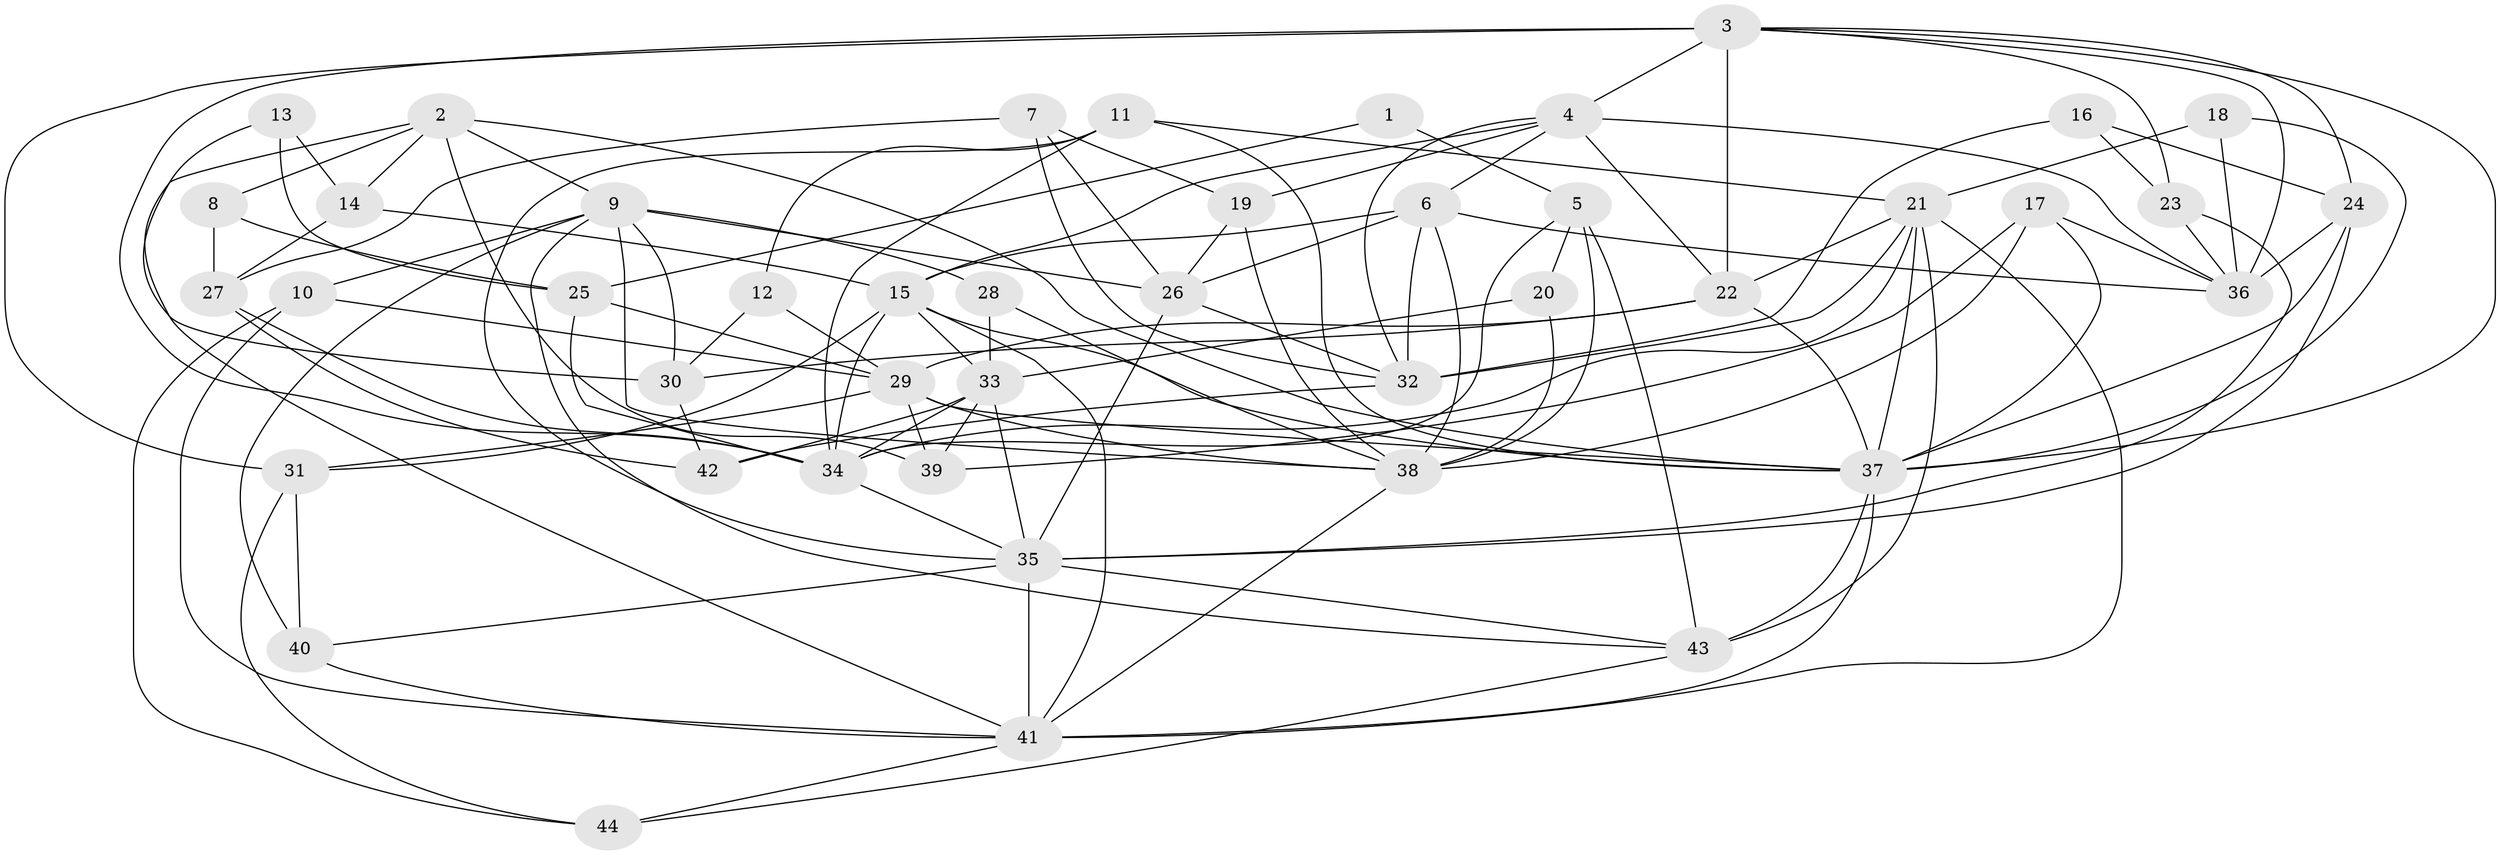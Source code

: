 // original degree distribution, {7: 0.04597701149425287, 3: 0.25287356321839083, 4: 0.3333333333333333, 2: 0.12643678160919541, 8: 0.011494252873563218, 5: 0.13793103448275862, 6: 0.09195402298850575}
// Generated by graph-tools (version 1.1) at 2025/26/03/09/25 03:26:16]
// undirected, 44 vertices, 122 edges
graph export_dot {
graph [start="1"]
  node [color=gray90,style=filled];
  1;
  2;
  3;
  4;
  5;
  6;
  7;
  8;
  9;
  10;
  11;
  12;
  13;
  14;
  15;
  16;
  17;
  18;
  19;
  20;
  21;
  22;
  23;
  24;
  25;
  26;
  27;
  28;
  29;
  30;
  31;
  32;
  33;
  34;
  35;
  36;
  37;
  38;
  39;
  40;
  41;
  42;
  43;
  44;
  1 -- 5 [weight=1.0];
  1 -- 25 [weight=1.0];
  2 -- 8 [weight=2.0];
  2 -- 9 [weight=1.0];
  2 -- 14 [weight=1.0];
  2 -- 37 [weight=2.0];
  2 -- 39 [weight=1.0];
  2 -- 41 [weight=1.0];
  3 -- 4 [weight=1.0];
  3 -- 22 [weight=1.0];
  3 -- 23 [weight=1.0];
  3 -- 24 [weight=1.0];
  3 -- 31 [weight=2.0];
  3 -- 34 [weight=1.0];
  3 -- 36 [weight=1.0];
  3 -- 37 [weight=1.0];
  4 -- 6 [weight=1.0];
  4 -- 15 [weight=1.0];
  4 -- 19 [weight=1.0];
  4 -- 22 [weight=1.0];
  4 -- 32 [weight=1.0];
  4 -- 36 [weight=2.0];
  5 -- 20 [weight=1.0];
  5 -- 34 [weight=1.0];
  5 -- 38 [weight=2.0];
  5 -- 43 [weight=1.0];
  6 -- 15 [weight=1.0];
  6 -- 26 [weight=1.0];
  6 -- 32 [weight=1.0];
  6 -- 36 [weight=1.0];
  6 -- 38 [weight=1.0];
  7 -- 19 [weight=1.0];
  7 -- 26 [weight=1.0];
  7 -- 27 [weight=1.0];
  7 -- 32 [weight=1.0];
  8 -- 25 [weight=1.0];
  8 -- 27 [weight=1.0];
  9 -- 10 [weight=1.0];
  9 -- 26 [weight=1.0];
  9 -- 28 [weight=1.0];
  9 -- 30 [weight=1.0];
  9 -- 38 [weight=1.0];
  9 -- 40 [weight=1.0];
  9 -- 43 [weight=1.0];
  10 -- 29 [weight=1.0];
  10 -- 41 [weight=1.0];
  10 -- 44 [weight=1.0];
  11 -- 12 [weight=1.0];
  11 -- 21 [weight=1.0];
  11 -- 34 [weight=1.0];
  11 -- 35 [weight=1.0];
  11 -- 37 [weight=1.0];
  12 -- 29 [weight=1.0];
  12 -- 30 [weight=1.0];
  13 -- 14 [weight=1.0];
  13 -- 25 [weight=1.0];
  13 -- 30 [weight=1.0];
  14 -- 15 [weight=1.0];
  14 -- 27 [weight=2.0];
  15 -- 31 [weight=1.0];
  15 -- 33 [weight=1.0];
  15 -- 34 [weight=1.0];
  15 -- 37 [weight=1.0];
  15 -- 41 [weight=1.0];
  16 -- 23 [weight=1.0];
  16 -- 24 [weight=1.0];
  16 -- 32 [weight=1.0];
  17 -- 36 [weight=1.0];
  17 -- 37 [weight=1.0];
  17 -- 38 [weight=1.0];
  17 -- 39 [weight=1.0];
  18 -- 21 [weight=1.0];
  18 -- 36 [weight=1.0];
  18 -- 37 [weight=1.0];
  19 -- 26 [weight=1.0];
  19 -- 38 [weight=1.0];
  20 -- 33 [weight=2.0];
  20 -- 38 [weight=1.0];
  21 -- 22 [weight=1.0];
  21 -- 32 [weight=1.0];
  21 -- 34 [weight=1.0];
  21 -- 37 [weight=1.0];
  21 -- 41 [weight=1.0];
  21 -- 43 [weight=1.0];
  22 -- 29 [weight=1.0];
  22 -- 30 [weight=1.0];
  22 -- 37 [weight=1.0];
  23 -- 35 [weight=1.0];
  23 -- 36 [weight=1.0];
  24 -- 35 [weight=1.0];
  24 -- 36 [weight=1.0];
  24 -- 37 [weight=1.0];
  25 -- 29 [weight=1.0];
  25 -- 34 [weight=1.0];
  26 -- 32 [weight=1.0];
  26 -- 35 [weight=1.0];
  27 -- 34 [weight=1.0];
  27 -- 42 [weight=1.0];
  28 -- 33 [weight=1.0];
  28 -- 38 [weight=1.0];
  29 -- 31 [weight=1.0];
  29 -- 37 [weight=2.0];
  29 -- 38 [weight=1.0];
  29 -- 39 [weight=1.0];
  30 -- 42 [weight=1.0];
  31 -- 40 [weight=1.0];
  31 -- 44 [weight=1.0];
  32 -- 42 [weight=1.0];
  33 -- 34 [weight=1.0];
  33 -- 35 [weight=1.0];
  33 -- 39 [weight=1.0];
  33 -- 42 [weight=1.0];
  34 -- 35 [weight=1.0];
  35 -- 40 [weight=1.0];
  35 -- 41 [weight=1.0];
  35 -- 43 [weight=1.0];
  37 -- 41 [weight=1.0];
  37 -- 43 [weight=1.0];
  38 -- 41 [weight=1.0];
  40 -- 41 [weight=1.0];
  41 -- 44 [weight=1.0];
  43 -- 44 [weight=1.0];
}
